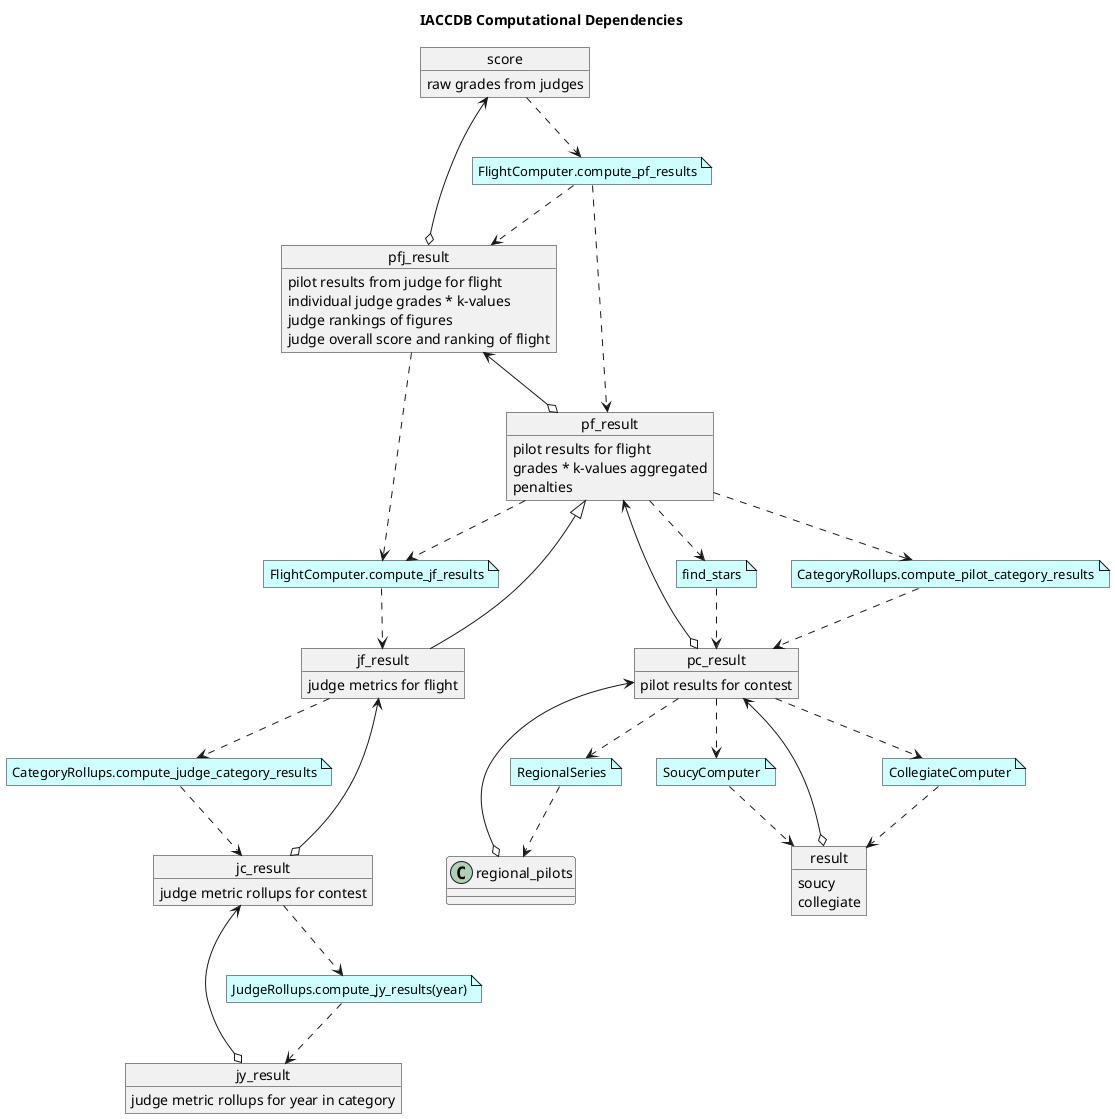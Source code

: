 @startuml
title IACCDB Computational Dependencies
skinparam noteBackgroundColor #CEFEFE

object score {
  raw grades from judges
}
object pf_result {
  pilot results for flight
  grades * k-values aggregated
  penalties
}
object pfj_result {
  pilot results from judge for flight
  individual judge grades * k-values
  judge rankings of figures
  judge overall score and ranking of flight
}
object jf_result {
  judge metrics for flight
}
object jy_result {
  judge metric rollups for year in category
}
object jc_result {
  judge metric rollups for contest
}
object pc_result {
  pilot results for contest
}
object result {
  soucy
  collegiate
}

score <--o pfj_result
pfj_result <--o pf_result
pf_result <--o pc_result
jf_result <--o jc_result
pf_result <|-- jf_result
jc_result <--o jy_result
pc_result <--o result
pc_result <--o regional_pilots

note "CollegiateComputer" as Coll
pc_result ..> Coll
Coll ..> result

note "find_stars" as Stars
pf_result ..> Stars
Stars ..> pc_result

note "JudgeRollups.compute_jy_results(year)" as JRoll
jc_result ..> JRoll
JRoll ..> jy_result

note "RegionalSeries" as Regional
pc_result ..> Regional
Regional ..> regional_pilots

note "SoucyComputer" as Soucy
pc_result ..> Soucy
Soucy ..> result

note "CategoryRollups.compute_pilot_category_results" as PCR
pf_result ..> PCR
PCR ..> pc_result

note "CategoryRollups.compute_judge_category_results" as PJR
jf_result ..> PJR
PJR ..> jc_result

note "FlightComputer.compute_pf_results" as FCCPF
score ..> FCCPF
FCCPF ..> pf_result
FCCPF ..> pfj_result

note "FlightComputer.compute_jf_results" as FCCJF
pf_result ..> FCCJF
pfj_result ..> FCCJF
FCCJF ..> jf_result

@enduml

